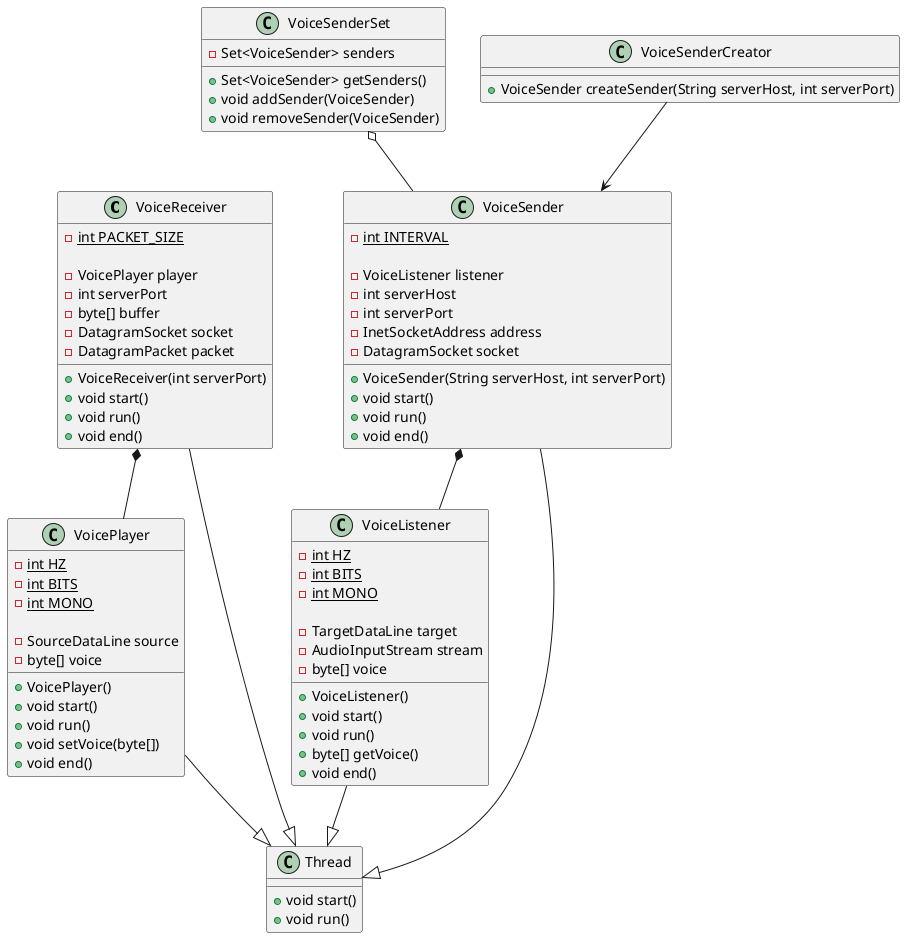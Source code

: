 @startuml

class VoiceReceiver {
    - {static} int PACKET_SIZE

    - VoicePlayer player
    - int serverPort
    - byte[] buffer
    - DatagramSocket socket
    - DatagramPacket packet

    + VoiceReceiver(int serverPort)
    + void start()
    + void run()
    + void end()
}

class VoicePlayer{
    - {static} int HZ
    - {static} int BITS
    - {static} int MONO

    - SourceDataLine source
    - byte[] voice

    + VoicePlayer()
    + void start()
    + void run()
    + void setVoice(byte[])
    + void end()
}

class VoiceSenderSet {
    - Set<VoiceSender> senders

    + Set<VoiceSender> getSenders()
    + void addSender(VoiceSender)
    + void removeSender(VoiceSender)
}

class VoiceSenderCreator {
    + VoiceSender createSender(String serverHost, int serverPort)
}

class VoiceSender {
    - {static} int INTERVAL

    - VoiceListener listener
    - int serverHost
    - int serverPort
    - InetSocketAddress address
    - DatagramSocket socket

    + VoiceSender(String serverHost, int serverPort)
    + void start()
    + void run()
    + void end()
}

class VoiceListener {
    - {static} int HZ
    - {static} int BITS
    - {static} int MONO

    - TargetDataLine target
    - AudioInputStream stream
    - byte[] voice

    + VoiceListener()
    + void start()
    + void run()
    + byte[] getVoice()
    + void end()
}

class Thread {
     + void start()
     + void run()
}


VoiceReceiver --|> Thread
VoiceReceiver *-- VoicePlayer
VoicePlayer --|> Thread

VoiceSenderSet o-- VoiceSender
VoiceSenderCreator --> VoiceSender
VoiceSender --|> Thread
VoiceSender *-- VoiceListener
VoiceListener --|> Thread

@enduml